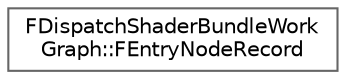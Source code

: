 digraph "Graphical Class Hierarchy"
{
 // INTERACTIVE_SVG=YES
 // LATEX_PDF_SIZE
  bgcolor="transparent";
  edge [fontname=Helvetica,fontsize=10,labelfontname=Helvetica,labelfontsize=10];
  node [fontname=Helvetica,fontsize=10,shape=box,height=0.2,width=0.4];
  rankdir="LR";
  Node0 [id="Node000000",label="FDispatchShaderBundleWork\lGraph::FEntryNodeRecord",height=0.2,width=0.4,color="grey40", fillcolor="white", style="filled",URL="$da/d48/structFDispatchShaderBundleWorkGraph_1_1FEntryNodeRecord.html",tooltip=" "];
}
